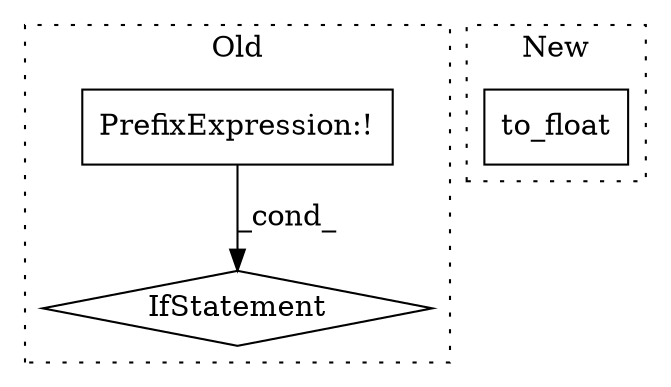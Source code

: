 digraph G {
subgraph cluster0 {
1 [label="IfStatement" a="25" s="4252,4271" l="4,2" shape="diamond"];
3 [label="PrefixExpression:!" a="38" s="4256" l="1" shape="box"];
label = "Old";
style="dotted";
}
subgraph cluster1 {
2 [label="to_float" a="32" s="4841,4865" l="9,1" shape="box"];
label = "New";
style="dotted";
}
3 -> 1 [label="_cond_"];
}